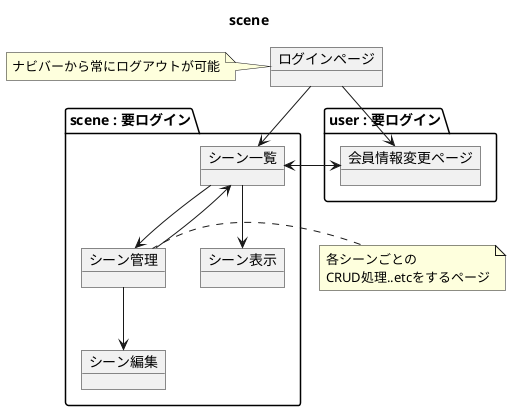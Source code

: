 @startuml

title scene

Object ログインページ
note left of ログインページ
  ナビバーから常にログアウトが可能
end note

package "scene : 要ログイン" {
  Object シーン一覧
  Object シーン管理
  Object シーン表示
  Object シーン編集
}

package "user : 要ログイン" {
  Object 会員情報変更ページ
}

'遷移
' - メイン遷移
シーン一覧 --> シーン管理
シーン管理 -up-> シーン一覧
シーン一覧 --> シーン表示
シーン管理 --> シーン編集

'他機能遷移
ログインページ --> シーン一覧
ログインページ --> 会員情報変更ページ
シーン一覧 --> 会員情報変更ページ
会員情報変更ページ --> シーン一覧


note left of シーン管理
  各シーンごとの
  CRUD処理..etcをするページ
end note

@enduml
